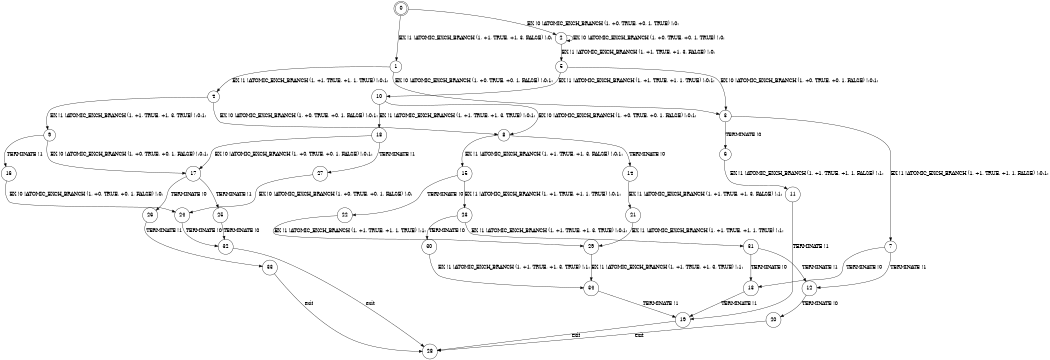 digraph BCG {
size = "7, 10.5";
center = TRUE;
node [shape = circle];
0 [peripheries = 2];
0 -> 1 [label = "EX !1 !ATOMIC_EXCH_BRANCH (1, +1, TRUE, +1, 3, FALSE) !:0:"];
0 -> 2 [label = "EX !0 !ATOMIC_EXCH_BRANCH (1, +0, TRUE, +0, 1, TRUE) !:0:"];
1 -> 3 [label = "EX !0 !ATOMIC_EXCH_BRANCH (1, +0, TRUE, +0, 1, FALSE) !:0:1:"];
1 -> 4 [label = "EX !1 !ATOMIC_EXCH_BRANCH (1, +1, TRUE, +1, 1, TRUE) !:0:1:"];
2 -> 5 [label = "EX !1 !ATOMIC_EXCH_BRANCH (1, +1, TRUE, +1, 3, FALSE) !:0:"];
2 -> 2 [label = "EX !0 !ATOMIC_EXCH_BRANCH (1, +0, TRUE, +0, 1, TRUE) !:0:"];
3 -> 6 [label = "TERMINATE !0"];
3 -> 7 [label = "EX !1 !ATOMIC_EXCH_BRANCH (1, +1, TRUE, +1, 1, FALSE) !:0:1:"];
4 -> 8 [label = "EX !0 !ATOMIC_EXCH_BRANCH (1, +0, TRUE, +0, 1, FALSE) !:0:1:"];
4 -> 9 [label = "EX !1 !ATOMIC_EXCH_BRANCH (1, +1, TRUE, +1, 3, TRUE) !:0:1:"];
5 -> 10 [label = "EX !1 !ATOMIC_EXCH_BRANCH (1, +1, TRUE, +1, 1, TRUE) !:0:1:"];
5 -> 3 [label = "EX !0 !ATOMIC_EXCH_BRANCH (1, +0, TRUE, +0, 1, FALSE) !:0:1:"];
6 -> 11 [label = "EX !1 !ATOMIC_EXCH_BRANCH (1, +1, TRUE, +1, 1, FALSE) !:1:"];
7 -> 12 [label = "TERMINATE !1"];
7 -> 13 [label = "TERMINATE !0"];
8 -> 14 [label = "TERMINATE !0"];
8 -> 15 [label = "EX !1 !ATOMIC_EXCH_BRANCH (1, +1, TRUE, +1, 3, FALSE) !:0:1:"];
9 -> 16 [label = "TERMINATE !1"];
9 -> 17 [label = "EX !0 !ATOMIC_EXCH_BRANCH (1, +0, TRUE, +0, 1, FALSE) !:0:1:"];
10 -> 18 [label = "EX !1 !ATOMIC_EXCH_BRANCH (1, +1, TRUE, +1, 3, TRUE) !:0:1:"];
10 -> 8 [label = "EX !0 !ATOMIC_EXCH_BRANCH (1, +0, TRUE, +0, 1, FALSE) !:0:1:"];
11 -> 19 [label = "TERMINATE !1"];
12 -> 20 [label = "TERMINATE !0"];
13 -> 19 [label = "TERMINATE !1"];
14 -> 21 [label = "EX !1 !ATOMIC_EXCH_BRANCH (1, +1, TRUE, +1, 3, FALSE) !:1:"];
15 -> 22 [label = "TERMINATE !0"];
15 -> 23 [label = "EX !1 !ATOMIC_EXCH_BRANCH (1, +1, TRUE, +1, 1, TRUE) !:0:1:"];
16 -> 24 [label = "EX !0 !ATOMIC_EXCH_BRANCH (1, +0, TRUE, +0, 1, FALSE) !:0:"];
17 -> 25 [label = "TERMINATE !1"];
17 -> 26 [label = "TERMINATE !0"];
18 -> 27 [label = "TERMINATE !1"];
18 -> 17 [label = "EX !0 !ATOMIC_EXCH_BRANCH (1, +0, TRUE, +0, 1, FALSE) !:0:1:"];
19 -> 28 [label = "exit"];
20 -> 28 [label = "exit"];
21 -> 29 [label = "EX !1 !ATOMIC_EXCH_BRANCH (1, +1, TRUE, +1, 1, TRUE) !:1:"];
22 -> 29 [label = "EX !1 !ATOMIC_EXCH_BRANCH (1, +1, TRUE, +1, 1, TRUE) !:1:"];
23 -> 30 [label = "TERMINATE !0"];
23 -> 31 [label = "EX !1 !ATOMIC_EXCH_BRANCH (1, +1, TRUE, +1, 3, TRUE) !:0:1:"];
24 -> 32 [label = "TERMINATE !0"];
25 -> 32 [label = "TERMINATE !0"];
26 -> 33 [label = "TERMINATE !1"];
27 -> 24 [label = "EX !0 !ATOMIC_EXCH_BRANCH (1, +0, TRUE, +0, 1, FALSE) !:0:"];
29 -> 34 [label = "EX !1 !ATOMIC_EXCH_BRANCH (1, +1, TRUE, +1, 3, TRUE) !:1:"];
30 -> 34 [label = "EX !1 !ATOMIC_EXCH_BRANCH (1, +1, TRUE, +1, 3, TRUE) !:1:"];
31 -> 12 [label = "TERMINATE !1"];
31 -> 13 [label = "TERMINATE !0"];
32 -> 28 [label = "exit"];
33 -> 28 [label = "exit"];
34 -> 19 [label = "TERMINATE !1"];
}

